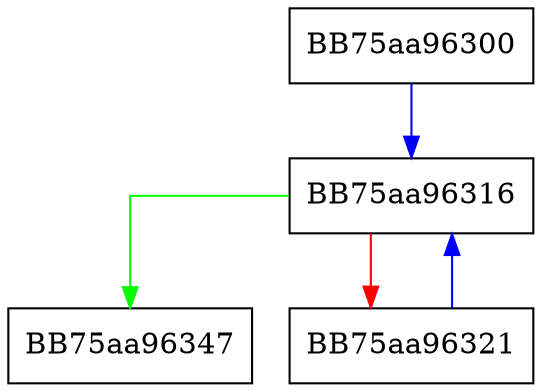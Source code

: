 digraph MagicThreatCpuIteration {
  node [shape="box"];
  graph [splines=ortho];
  BB75aa96300 -> BB75aa96316 [color="blue"];
  BB75aa96316 -> BB75aa96347 [color="green"];
  BB75aa96316 -> BB75aa96321 [color="red"];
  BB75aa96321 -> BB75aa96316 [color="blue"];
}